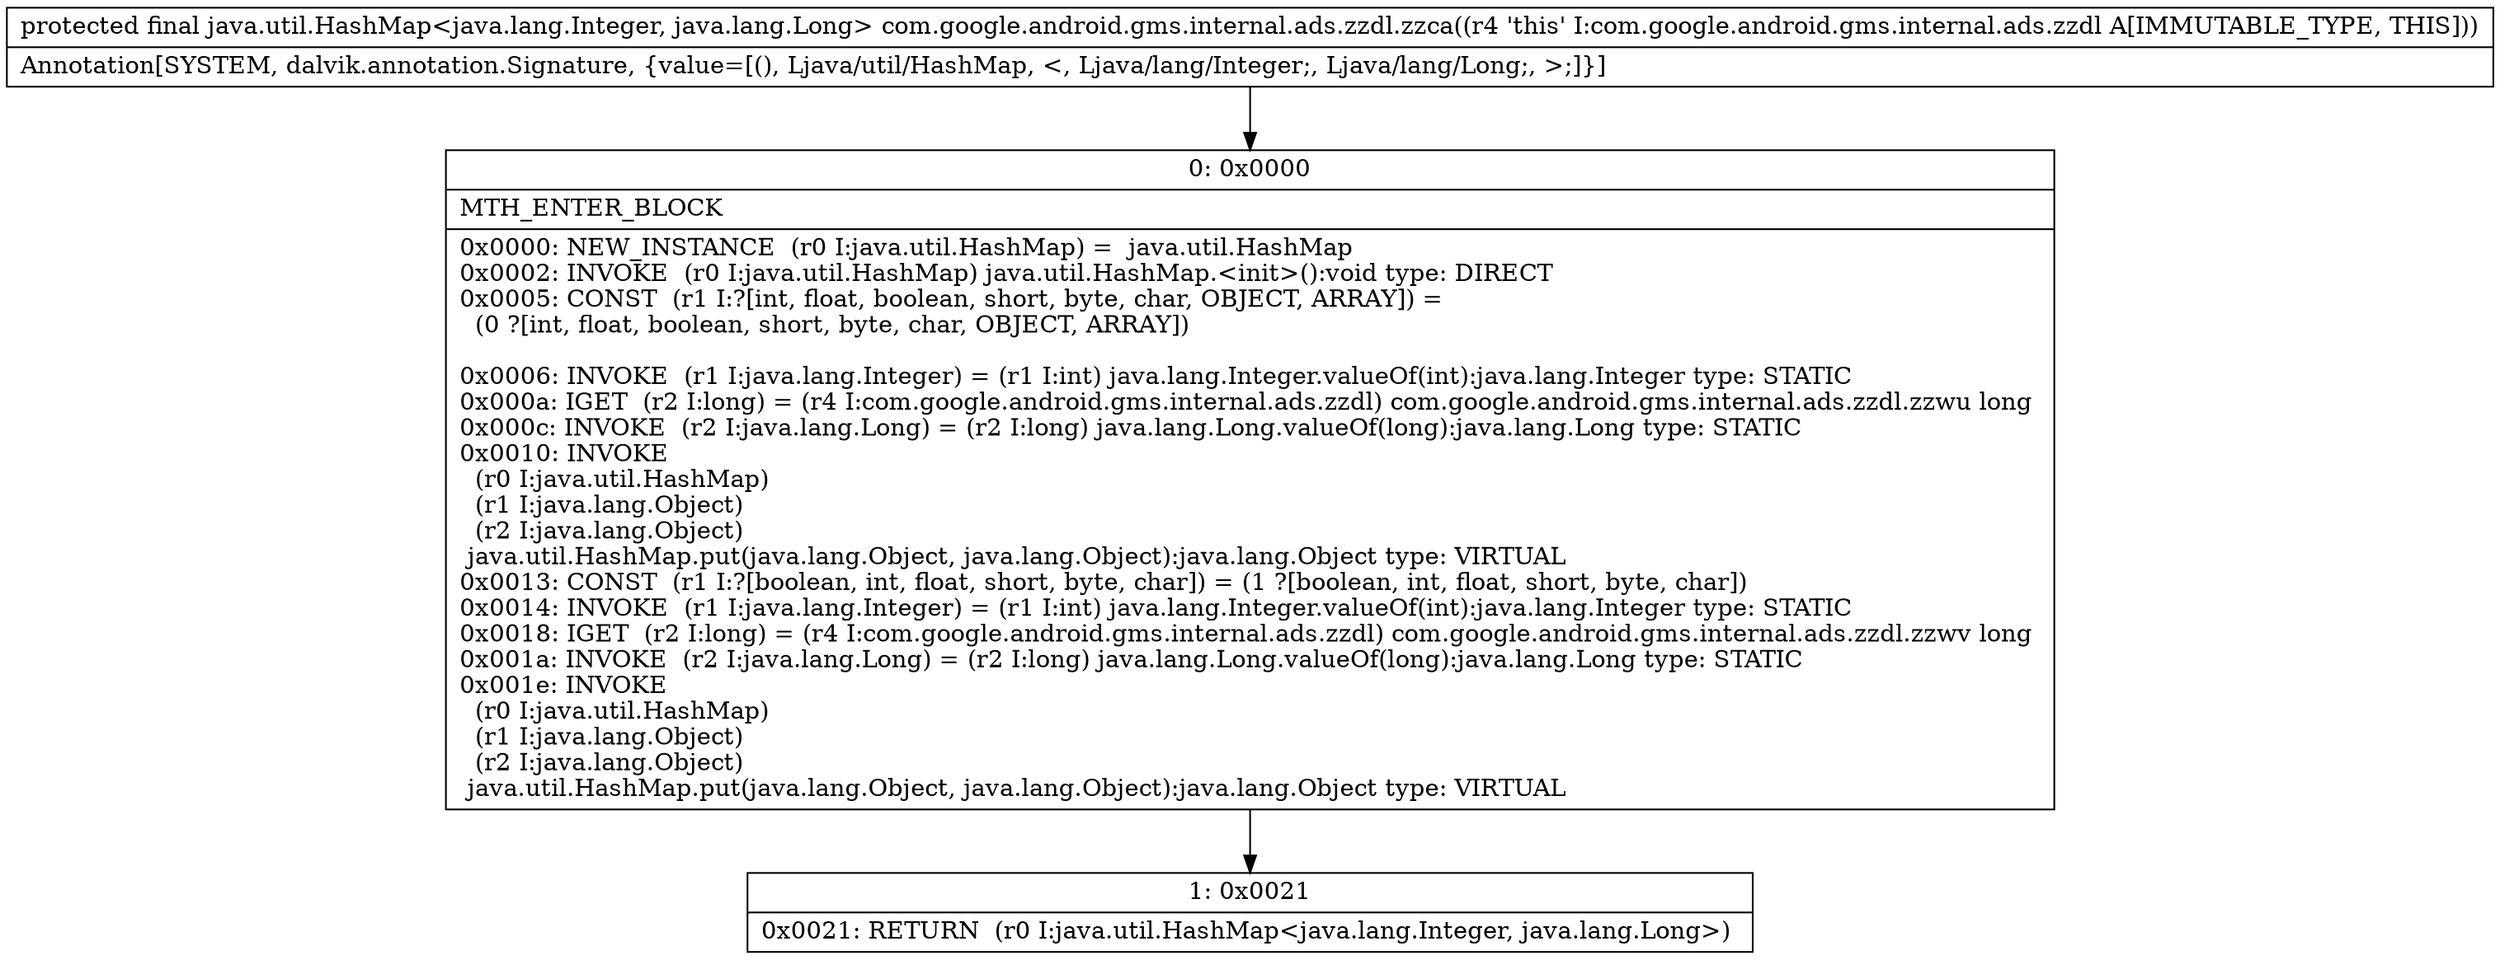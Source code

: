 digraph "CFG forcom.google.android.gms.internal.ads.zzdl.zzca()Ljava\/util\/HashMap;" {
Node_0 [shape=record,label="{0\:\ 0x0000|MTH_ENTER_BLOCK\l|0x0000: NEW_INSTANCE  (r0 I:java.util.HashMap) =  java.util.HashMap \l0x0002: INVOKE  (r0 I:java.util.HashMap) java.util.HashMap.\<init\>():void type: DIRECT \l0x0005: CONST  (r1 I:?[int, float, boolean, short, byte, char, OBJECT, ARRAY]) = \l  (0 ?[int, float, boolean, short, byte, char, OBJECT, ARRAY])\l \l0x0006: INVOKE  (r1 I:java.lang.Integer) = (r1 I:int) java.lang.Integer.valueOf(int):java.lang.Integer type: STATIC \l0x000a: IGET  (r2 I:long) = (r4 I:com.google.android.gms.internal.ads.zzdl) com.google.android.gms.internal.ads.zzdl.zzwu long \l0x000c: INVOKE  (r2 I:java.lang.Long) = (r2 I:long) java.lang.Long.valueOf(long):java.lang.Long type: STATIC \l0x0010: INVOKE  \l  (r0 I:java.util.HashMap)\l  (r1 I:java.lang.Object)\l  (r2 I:java.lang.Object)\l java.util.HashMap.put(java.lang.Object, java.lang.Object):java.lang.Object type: VIRTUAL \l0x0013: CONST  (r1 I:?[boolean, int, float, short, byte, char]) = (1 ?[boolean, int, float, short, byte, char]) \l0x0014: INVOKE  (r1 I:java.lang.Integer) = (r1 I:int) java.lang.Integer.valueOf(int):java.lang.Integer type: STATIC \l0x0018: IGET  (r2 I:long) = (r4 I:com.google.android.gms.internal.ads.zzdl) com.google.android.gms.internal.ads.zzdl.zzwv long \l0x001a: INVOKE  (r2 I:java.lang.Long) = (r2 I:long) java.lang.Long.valueOf(long):java.lang.Long type: STATIC \l0x001e: INVOKE  \l  (r0 I:java.util.HashMap)\l  (r1 I:java.lang.Object)\l  (r2 I:java.lang.Object)\l java.util.HashMap.put(java.lang.Object, java.lang.Object):java.lang.Object type: VIRTUAL \l}"];
Node_1 [shape=record,label="{1\:\ 0x0021|0x0021: RETURN  (r0 I:java.util.HashMap\<java.lang.Integer, java.lang.Long\>) \l}"];
MethodNode[shape=record,label="{protected final java.util.HashMap\<java.lang.Integer, java.lang.Long\> com.google.android.gms.internal.ads.zzdl.zzca((r4 'this' I:com.google.android.gms.internal.ads.zzdl A[IMMUTABLE_TYPE, THIS]))  | Annotation[SYSTEM, dalvik.annotation.Signature, \{value=[(), Ljava\/util\/HashMap, \<, Ljava\/lang\/Integer;, Ljava\/lang\/Long;, \>;]\}]\l}"];
MethodNode -> Node_0;
Node_0 -> Node_1;
}

